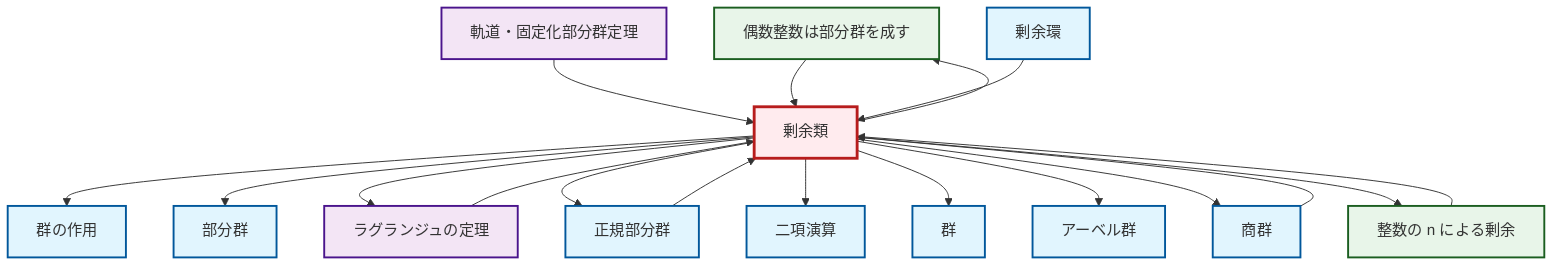 graph TD
    classDef definition fill:#e1f5fe,stroke:#01579b,stroke-width:2px
    classDef theorem fill:#f3e5f5,stroke:#4a148c,stroke-width:2px
    classDef axiom fill:#fff3e0,stroke:#e65100,stroke-width:2px
    classDef example fill:#e8f5e9,stroke:#1b5e20,stroke-width:2px
    classDef current fill:#ffebee,stroke:#b71c1c,stroke-width:3px
    ex-even-integers-subgroup["偶数整数は部分群を成す"]:::example
    def-coset["剰余類"]:::definition
    thm-orbit-stabilizer["軌道・固定化部分群定理"]:::theorem
    def-normal-subgroup["正規部分群"]:::definition
    def-abelian-group["アーベル群"]:::definition
    def-quotient-ring["剰余環"]:::definition
    def-binary-operation["二項演算"]:::definition
    thm-lagrange["ラグランジュの定理"]:::theorem
    def-quotient-group["商群"]:::definition
    def-subgroup["部分群"]:::definition
    def-group-action["群の作用"]:::definition
    ex-quotient-integers-mod-n["整数の n による剰余"]:::example
    def-group["群"]:::definition
    def-coset --> def-group-action
    def-coset --> def-subgroup
    def-coset --> thm-lagrange
    def-coset --> def-normal-subgroup
    def-normal-subgroup --> def-coset
    thm-orbit-stabilizer --> def-coset
    def-coset --> def-binary-operation
    def-quotient-group --> def-coset
    ex-even-integers-subgroup --> def-coset
    def-coset --> def-group
    def-coset --> ex-even-integers-subgroup
    ex-quotient-integers-mod-n --> def-coset
    def-quotient-ring --> def-coset
    def-coset --> def-abelian-group
    def-coset --> def-quotient-group
    thm-lagrange --> def-coset
    def-coset --> ex-quotient-integers-mod-n
    class def-coset current